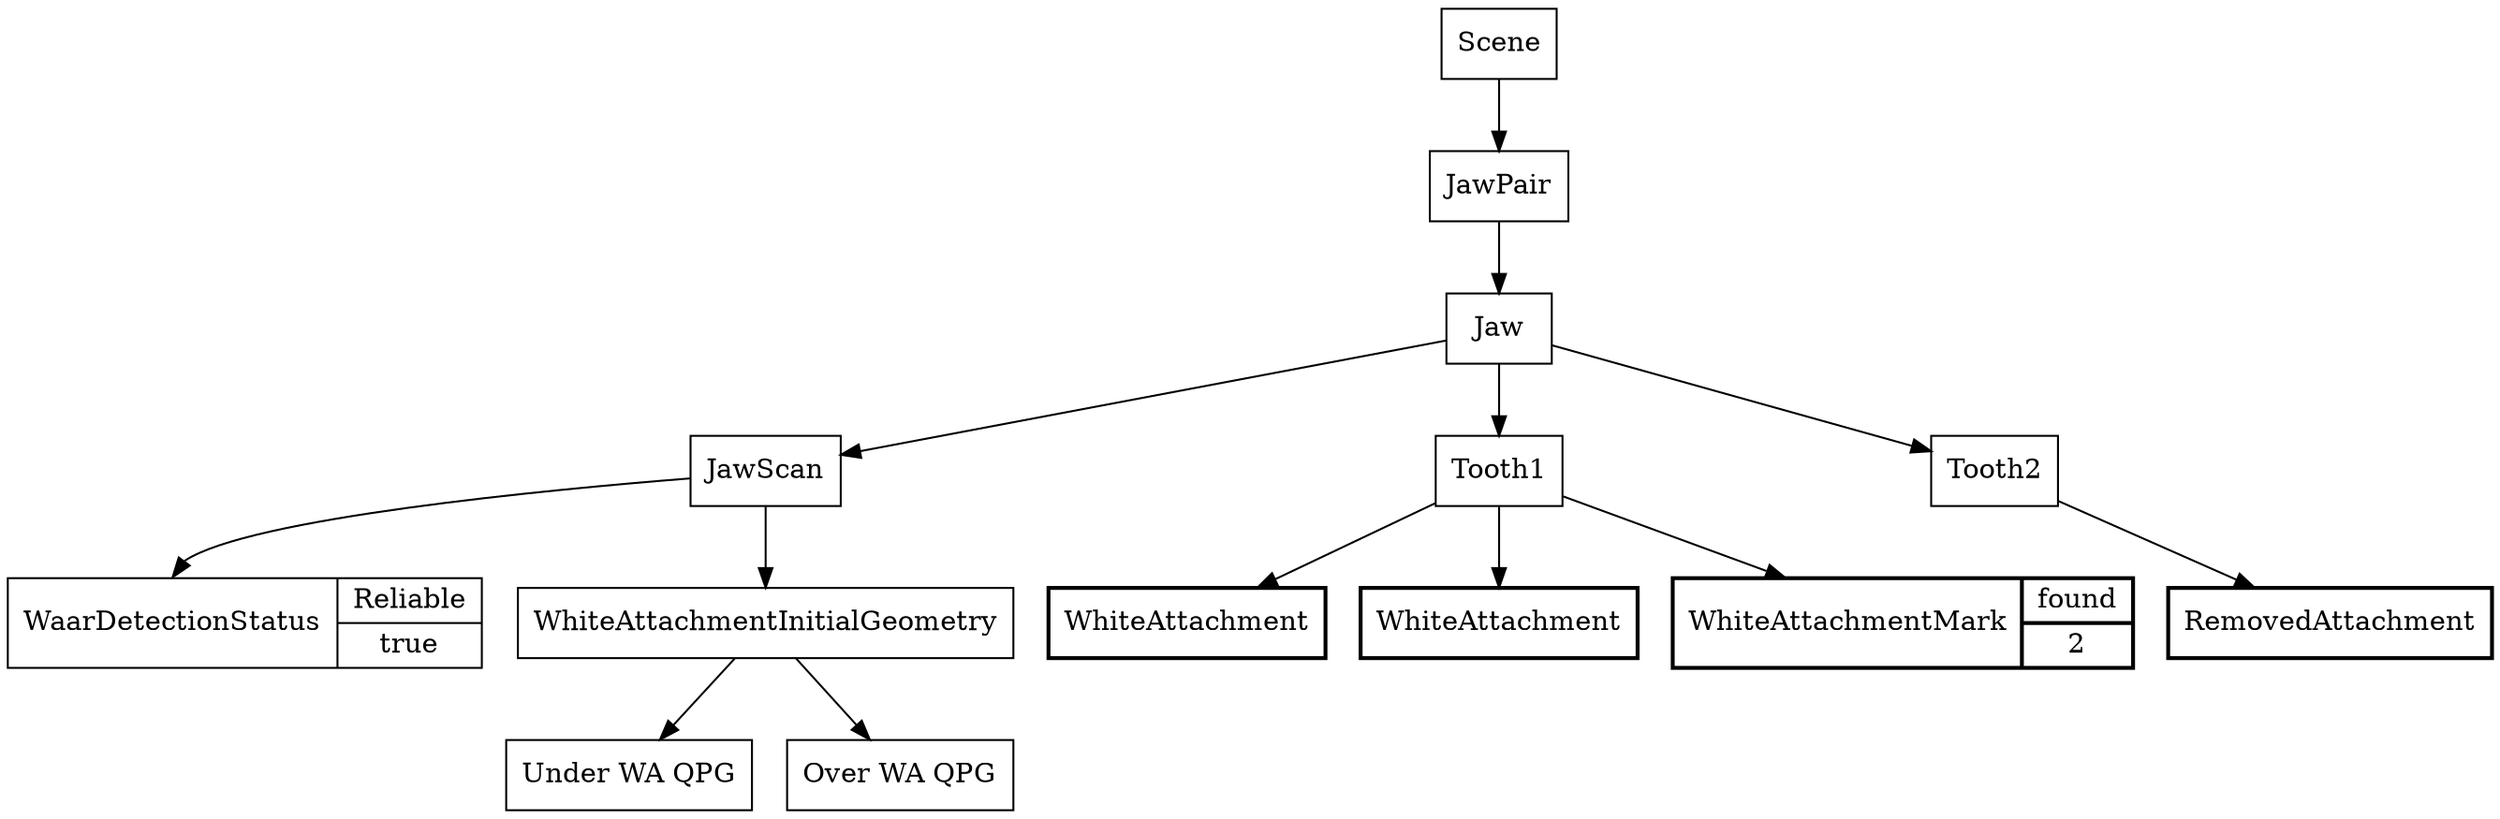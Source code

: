 digraph WhiteAttachments {
    node [shape=record];
    Scene -> JawPair -> Jaw -> JawScan;
    
    status [label="<detectstatus>WaarDetectionStatus | {Reliable | true}"];
   
    JawScan -> status:detectstatus;
    
    WAInitialGeometry1 [label="WhiteAttachmentInitialGeometry"];
    WAUnderGeom1 [label = "Under WA QPG"];
    WAOverGeom1 [label = "Over WA QPG"];
    WAInitialGeometry1 -> {WAUnderGeom1, WAOverGeom1};
    JawScan -> WAInitialGeometry1;
    Jaw -> {Tooth1, Tooth2};
    WhiteAttachment1[style = bold, label = "WhiteAttachment"];
    WhiteAttachment2[style = bold, label = "WhiteAttachment"];
    Tooth1 -> {WhiteAttachment1, WhiteAttachment2};
    WAMark1 [style = bold, label = "<WAMark>WhiteAttachmentMark|{found|2}"];
    Tooth1 -> WAMark1;
    RemovedAttachment[style = bold];
    Tooth2 -> RemovedAttachment;
}